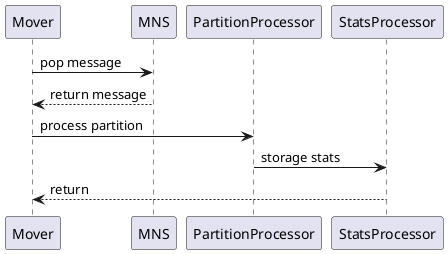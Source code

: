 @startuml
Mover-> MNS: pop message
MNS --> Mover: return message

Mover-> PartitionProcessor: process partition
PartitionProcessor -> StatsProcessor: storage stats
StatsProcessor --> Mover: return
@enduml
